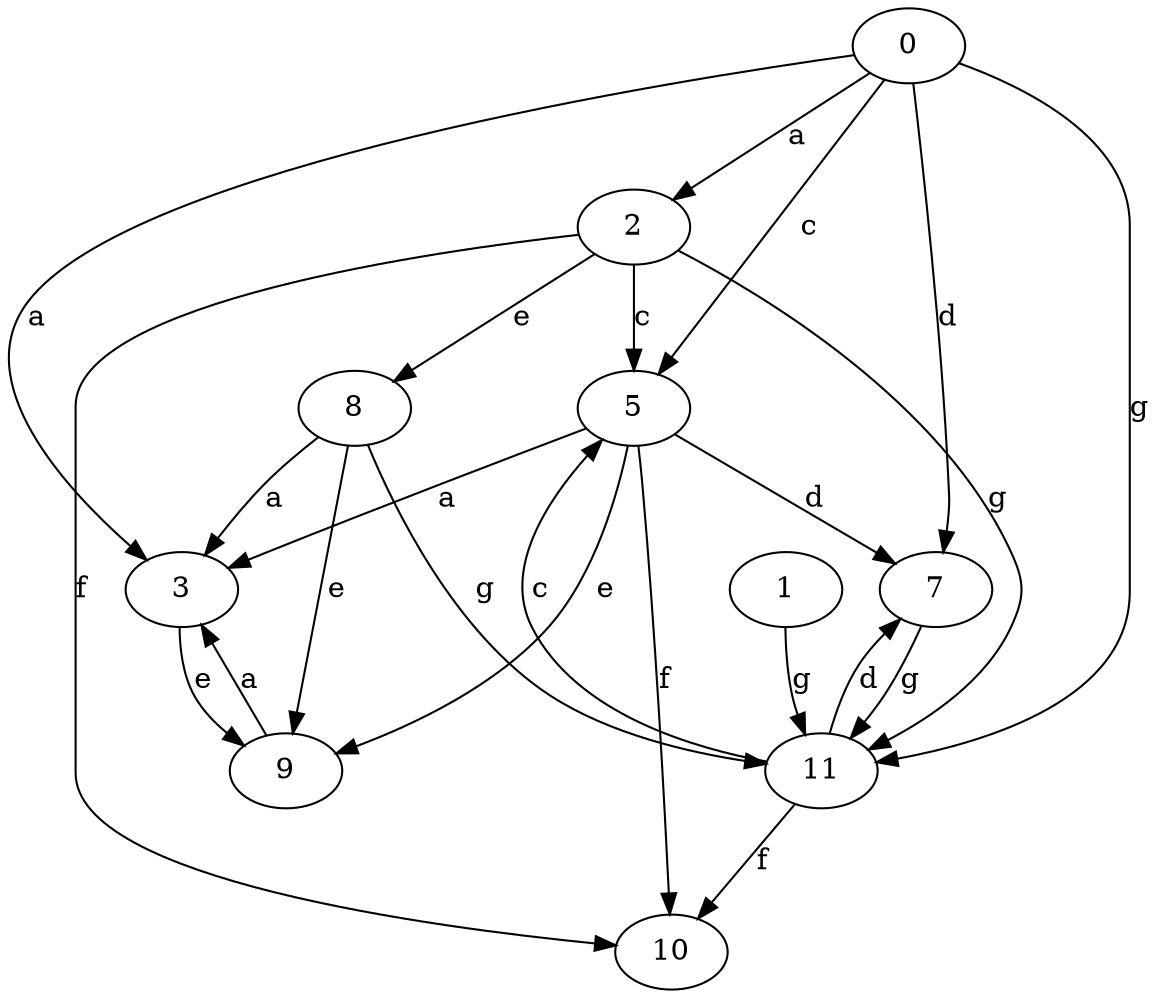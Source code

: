 strict digraph  {
0;
1;
2;
3;
5;
7;
8;
9;
10;
11;
0 -> 2  [label=a];
0 -> 3  [label=a];
0 -> 5  [label=c];
0 -> 7  [label=d];
0 -> 11  [label=g];
1 -> 11  [label=g];
2 -> 5  [label=c];
2 -> 8  [label=e];
2 -> 10  [label=f];
2 -> 11  [label=g];
3 -> 9  [label=e];
5 -> 3  [label=a];
5 -> 7  [label=d];
5 -> 9  [label=e];
5 -> 10  [label=f];
7 -> 11  [label=g];
8 -> 3  [label=a];
8 -> 9  [label=e];
8 -> 11  [label=g];
9 -> 3  [label=a];
11 -> 5  [label=c];
11 -> 7  [label=d];
11 -> 10  [label=f];
}

